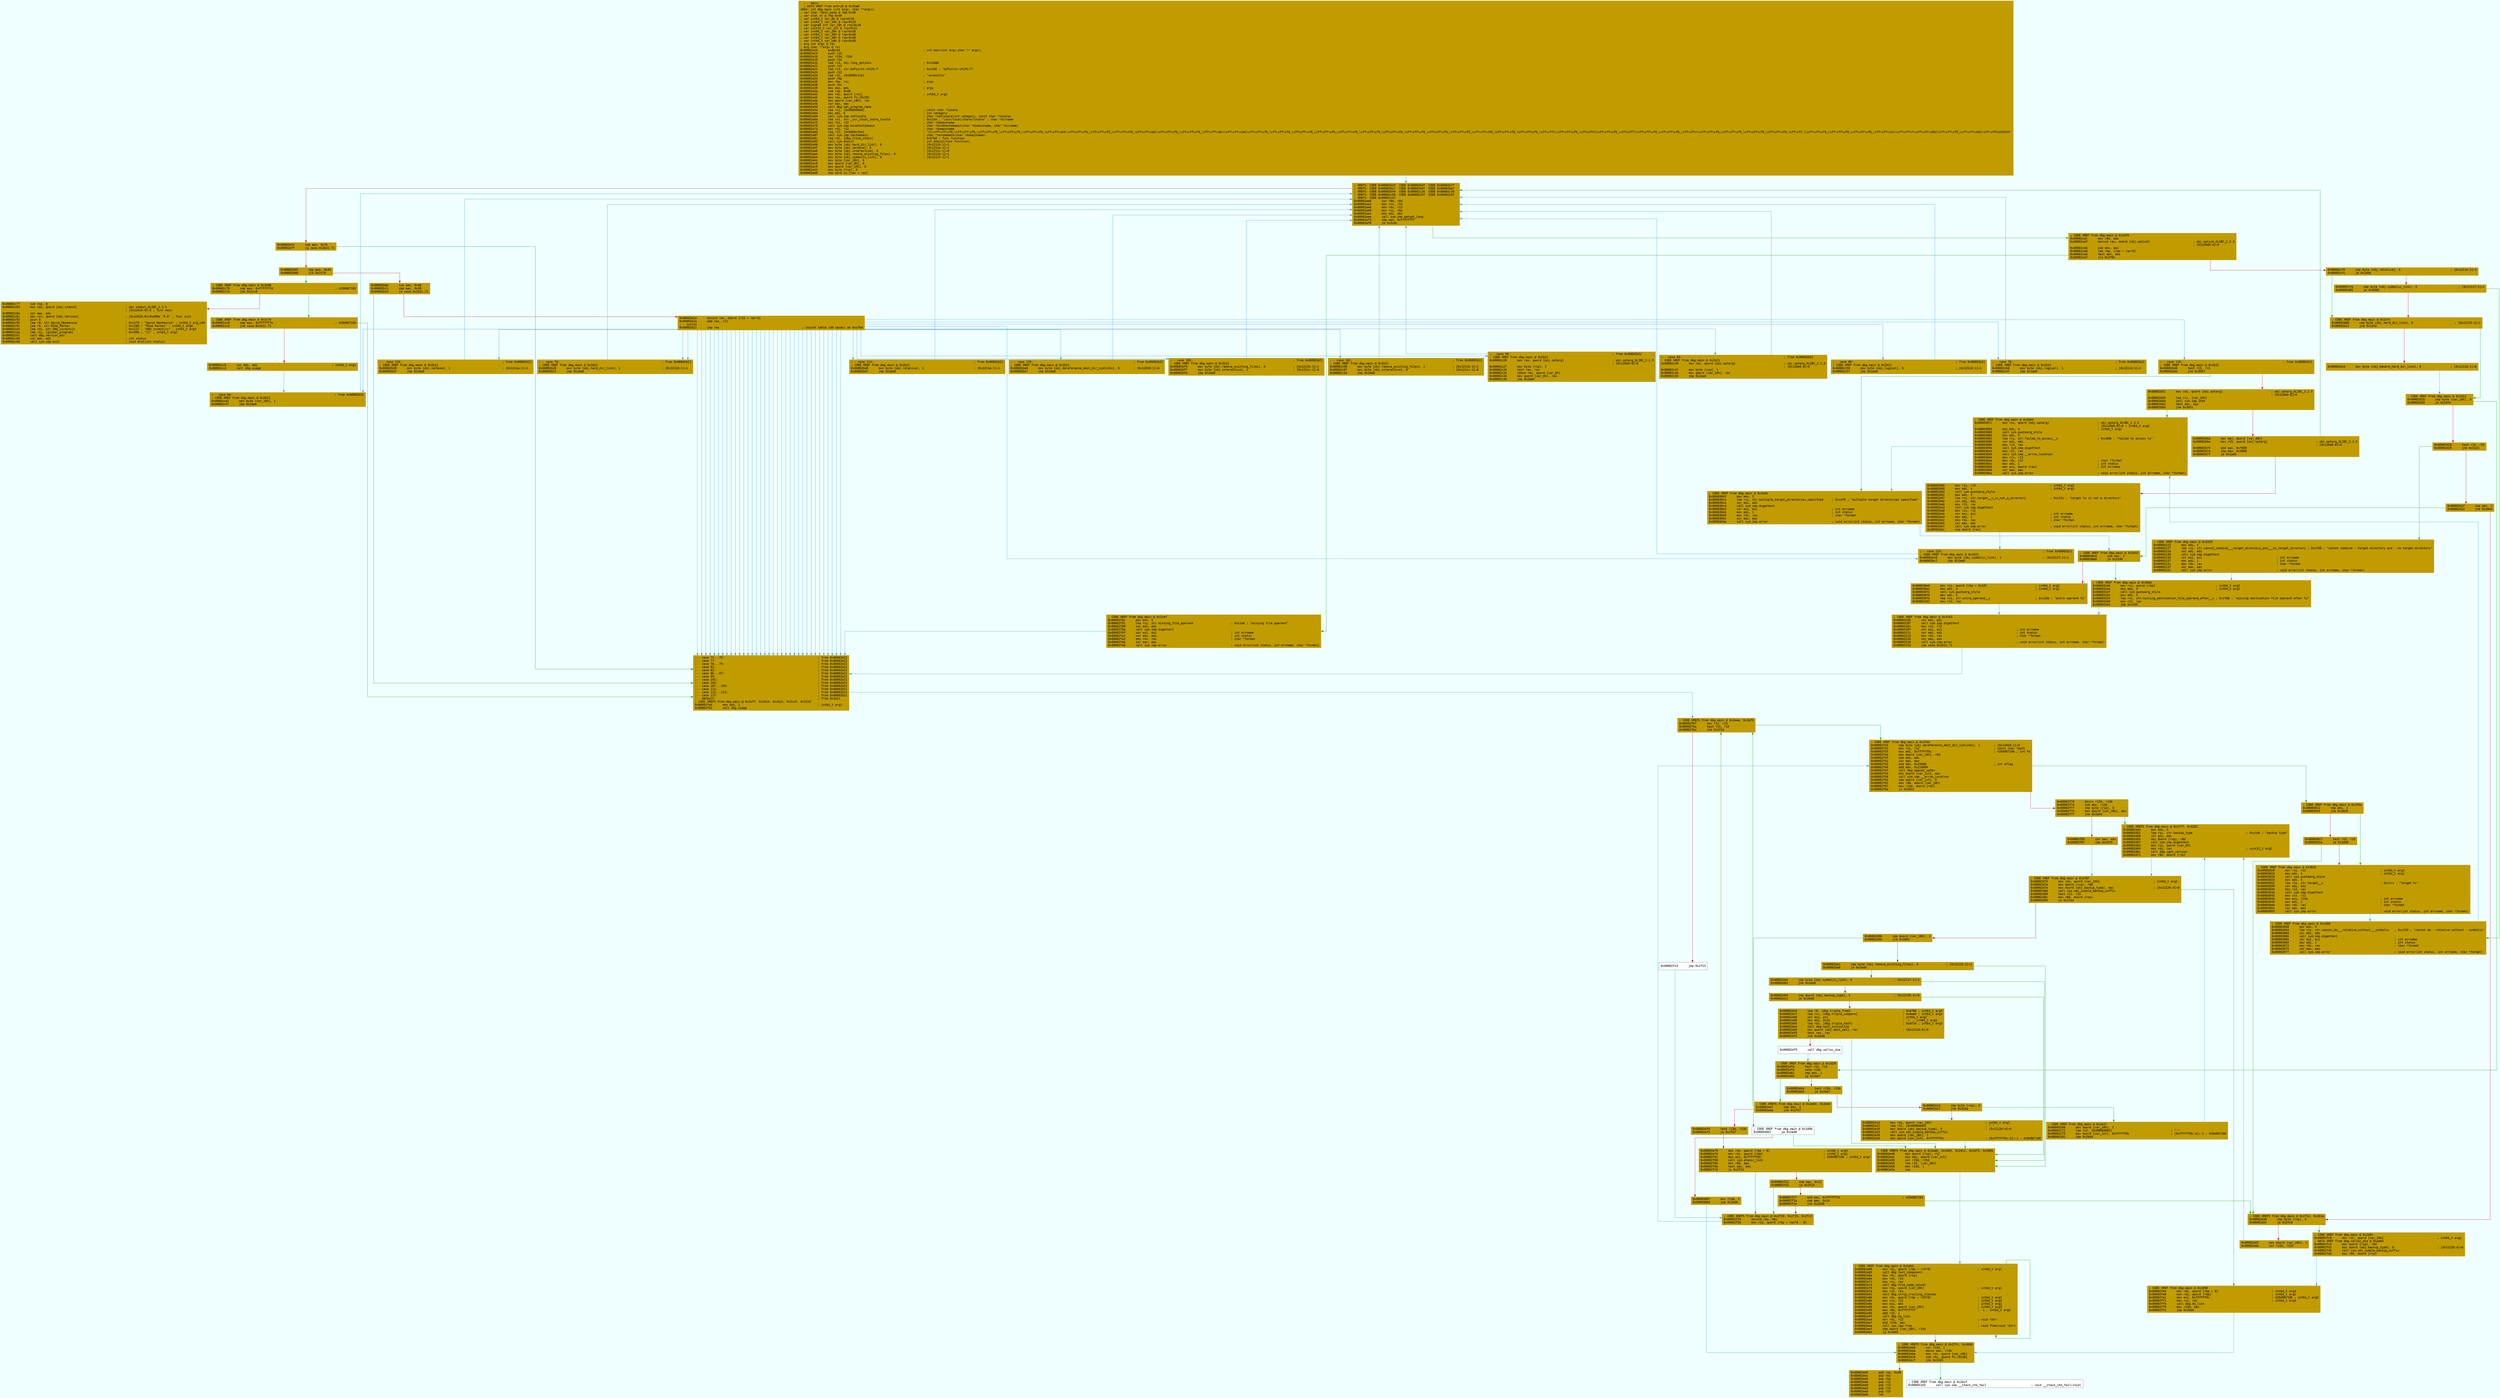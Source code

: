 digraph code {
	graph [bgcolor=azure fontsize=8 fontname="Courier" splines="ortho"];
	node [fillcolor=gray style=filled shape=box];
	edge [arrowhead="normal"];
	"0x00002a10" [URL="dbg.main/0x00002a10", fillcolor="#c19c00",color="#c19c00", fontname="Courier",label="  ;-- main:\l  ; DATA XREF from entry0 @ 0x31a8\l1854: int dbg.main (int argc, char **argv);\l; var char *dest_base @ rbp-0xd8\l; var stat st @ rbp-0xd0\l; var int64_t var_8h @ rsp+0x18\l; var int64_t var_10h @ rsp+0x20\l; var signed int var_18h @ rsp+0x28\l; var uint32_t var_1ch @ rsp+0x2c\l; var int64_t var_28h @ rsp+0x38\l; var int64_t var_30h @ rsp+0x40\l; var int64_t var_48h @ rsp+0x58\l; var int64_t var_c8h @ rsp+0xd8\l; arg int argc @ rdi\l; arg char **argv @ rsi\l0x00002a10      endbr64                                                ; int main(int argc,char ** argv);\l0x00002a14      push r15\l0x00002a16      xor r15d, r15d\l0x00002a19      push r14\l0x00002a1b      lea r14, obj.long_options                              ; 0x118a0\l0x00002a22      push r13\l0x00002a24      lea r13, str.bdfinrst:vFLPS:T                          ; 0xc195 ; \"bdfinrst:vFLPS:T\"\l0x00002a2b      push r12\l0x00002a2d      lea r12, [0x0000c11b]                                  ; \"coreutils\"\l0x00002a34      push rbp\l0x00002a35      mov rbp, rsi                                           ; argv\l0x00002a38      push rbx\l0x00002a39      mov ebx, edi                                           ; argc\l0x00002a3b      sub rsp, 0xd8\l0x00002a42      mov rdi, qword [rsi]                                   ; int64_t arg1\l0x00002a45      mov rax, qword fs:[0x28]\l0x00002a4e      mov qword [var_c8h], rax\l0x00002a56      xor eax, eax\l0x00002a58      call dbg.set_program_name\l0x00002a5d      lea rsi, [0x0000d6b8]                                  ; const char *locale\l0x00002a64      mov edi, 6                                             ; int category\l0x00002a69      call sym.imp.setlocale                                 ; char *setlocale(int category, const char *locale)\l0x00002a6e      lea rsi, str._usr_local_share_locale                   ; 0xc144 ; \"/usr/local/share/locale\" ; char *dirname\l0x00002a75      mov rdi, r12                                           ; char *domainname\l0x00002a78      call sym.imp.bindtextdomain                            ; char *bindtextdomain(char *domainname, char *dirname)\l0x00002a7d      mov rdi, r12                                           ; char *domainname\l0x00002a80      lea r12, [0x0000cfb4]                                  ; \"t[\\xff\\xff\\xf9_\\xff\\xff\\xf9_\\xff\\xff\\xf9_\\xff\\xff\\xf9_\\xff\\xff\\xf9_\\xff\\xff\\xb4\\\\xff\\xff\\xf9_\\xff\\xff\\xf9_\\xff\\xff\\xf9_\\xff\\xff\\xa4\\\\xff\\xff\\xf9_\\xff\\xff\\xf9_\\xff\\xff\\x8c\\\\xff\\xff\\x1e]\\xff\\xff\\xf9_\\xff\\xff\\xf9_\\xff\\xff\\xf9_\\xff\\xff\\xf9_\\xff\\xff\\xf9_\\xff\\xff\\xf9_\\xff\\xff\\xf9_\\xff\\xff\\xf9_\\xff\\xff\\xf9_\\xff\\xff\\xf9_\\xff\\xff\\xf9_\\xff\\xff\\xf9_\\xff\\xff\\xf9_\\xff\\xffl\\\\xff\\xff\\xf9_\\xff\\xfft[\\xff\\xff\\xf9_\\xff\\xffT\\\\xff\\xff\\xf9_\\xff\\xff\\xf9_\\xff\\xff<\\\\xff\\xff\\xf9_\\xff\\xff\\xf9_\\xff\\xff\\xf9_\\xff\\xff\\xf9_\\xff\\xff,\\\\xff\\xff\\xf9_\\xff\\xff\\xf9_\\xff\\xff\\xf9_\\xff\\xff\\x1c\\\\xff\\xff\\f\\\\xff\\xff\\x94[\\xff\\xff\\xf9_\\xff\\xff\\x84[\\xff\\xffCuXXXXXX\"\l0x00002a87      call sym.imp.textdomain                                ; char *textdomain(char *domainname)\l0x00002a8c      lea rdi, [dbg.close_stdin]                             ; 0x57b0 ; func function\l0x00002a93      call sym.atexit                                        ; int atexit(func function)\l0x00002a98      mov byte [obj.hard_dir_link], 0                        ; [0x12119:1]=1\l0x00002a9f      mov byte [obj.verbose], 0                              ; [0x1211a:1]=1\l0x00002aa6      mov byte [obj.interactive], 0                          ; [0x1211c:1]=0\l0x00002aad      mov byte [obj.remove_existing_files], 0                ; [0x1211b:1]=1\l0x00002ab4      mov byte [obj.symbolic_link], 0                        ; [0x1211f:1]=1\l0x00002abb      mov byte [var_18h], 0\l0x00002ac0      mov qword [var_8h], 0\l0x00002ac9      mov qword [var_10h], 0\l0x00002ad2      mov byte [rsp], 0\l0x00002ad6      nop word cs:[rax + rax]\l"]
	"0x00002ae0" [URL="dbg.main/0x00002ae0", fillcolor="#c19c00",color="#c19c00", fontname="Courier",label="; XREFS: CODE 0x00002b2f  CODE 0x00002b3f  CODE 0x00002b7f  \l; XREFS: CODE 0x00002bc7  CODE 0x00002bd7  CODE 0x00002be7  \l; XREFS: CODE 0x00002bfe  CODE 0x00002c16  CODE 0x00002c39  \l; XREFS: CODE 0x00002c50  CODE 0x00002c5f  CODE 0x00002c6f  \l; XREFS: CODE 0x00002cd7  \l0x00002ae0      xor r8d, r8d\l0x00002ae3      mov rcx, r14\l0x00002ae6      mov rdx, r13\l0x00002ae9      mov rsi, rbp\l0x00002aec      mov edi, ebx\l0x00002aee      call sym.imp.getopt_long\l0x00002af3      cmp eax, 0xffffffff\l0x00002af6      je 0x2cdc\l"]
	"0x00002afc" [URL="dbg.main/0x00002afc", fillcolor="#c19c00",color="#c19c00", fontname="Courier",label="0x00002afc      cmp eax, 0x76\l0x00002aff      jg case.0x2b21.71\l"]
	"0x00002b05" [URL="dbg.main/0x00002b05", fillcolor="#c19c00",color="#c19c00", fontname="Courier",label="0x00002b05      cmp eax, 0x45\l0x00002b08      jle 0x2c78\l"]
	"0x00002b0e" [URL="dbg.main/0x00002b0e", fillcolor="#c19c00",color="#c19c00", fontname="Courier",label="0x00002b0e      sub eax, 0x46\l0x00002b11      cmp eax, 0x30\l0x00002b14      ja case.0x2b21.71\l"]
	"0x00002b1a" [URL="dbg.main/0x00002b1a", fillcolor="#c19c00",color="#c19c00", fontname="Courier",label="0x00002b1a      movsxd rax, dword [r12 + rax*4]\l0x00002b1e      add rax, r12\l;-- switch\l0x00002b21      jmp rax                                                ; switch table (49 cases) at 0xcfb4\l"]
	"0x00002b28" [URL="dbg.main/0x00002b28", fillcolor="#c19c00",color="#c19c00", fontname="Courier",label=";-- case 70:                                                           ; from 0x00002b21\l; CODE XREF from dbg.main @ 0x2b21\l0x00002b28      mov byte [obj.hard_dir_link], 1                        ; [0x12119:1]=1\l0x00002b2f      jmp 0x2ae0\l"]
	"0x00002b38" [URL="dbg.main/0x00002b38", fillcolor="#c19c00",color="#c19c00", fontname="Courier",label=";-- case 118:                                                          ; from 0x00002b21\l; CODE XREF from dbg.main @ 0x2b21\l0x00002b38      mov byte [obj.verbose], 1                              ; [0x1211a:1]=1\l0x00002b3f      jmp 0x2ae0\l"]
	"0x00002b48" [URL="dbg.main/0x00002b48", fillcolor="#c19c00",color="#c19c00", fontname="Courier",label=";-- case 116:                                                          ; from 0x00002b21\l; CODE XREF from dbg.main @ 0x2b21\l0x00002b48      test r15, r15\l0x00002b4b      jne 0x30bf\l"]
	"0x00002b51" [URL="dbg.main/0x00002b51", fillcolor="#c19c00",color="#c19c00", fontname="Courier",label="0x00002b51      mov rdi, qword [obj.optarg]                            ; obj.optarg_GLIBC_2.2.5\l                                                                       ; [0x120e0:8]=0\l0x00002b58      lea rsi, [var_30h]\l0x00002b5d      call sym.imp.stat\l0x00002b62      test eax, eax\l0x00002b64      jne 0x307c\l"]
	"0x00002b6a" [URL="dbg.main/0x00002b6a", fillcolor="#c19c00",color="#c19c00", fontname="Courier",label="0x00002b6a      mov eax, dword [var_48h]\l0x00002b6e      mov r15, qword [obj.optarg]                            ; obj.optarg_GLIBC_2.2.5\l                                                                       ; [0x120e0:8]=0\l0x00002b75      and eax, 0xf000\l0x00002b7a      cmp eax, 0x4000\l0x00002b7f      je 0x2ae0\l"]
	"0x00002b85" [URL="dbg.main/0x00002b85", fillcolor="#c19c00",color="#c19c00", fontname="Courier",label="0x00002b85      mov rsi, r15                                           ; int64_t arg2\l0x00002b88      mov edi, 4                                             ; int64_t arg1\l0x00002b8d      call sym.quotearg_style\l0x00002b92      mov edx, 5\l0x00002b97      lea rsi, str.target__s_is_not_a_directory              ; 0xc15c ; \"target %s is not a directory\"\l0x00002b9e      xor edi, edi\l0x00002ba0      mov r12, rax\l0x00002ba3      call sym.imp.dcgettext\l0x00002ba8      mov rcx, r12\l0x00002bab      xor esi, esi                                           ; int errname\l0x00002bad      mov edi, 1                                             ; int status\l0x00002bb2      mov rdx, rax                                           ; char *format\l0x00002bb5      xor eax, eax\l0x00002bb7      call sym.imp.error                                     ; void error(int status, int errname, char *format)\l0x00002bbc      nop dword [rax]\l"]
	"0x00002bc0" [URL="dbg.main/0x00002bc0", fillcolor="#c19c00",color="#c19c00", fontname="Courier",label=";-- case 115:                                                          ; from 0x00002b21\l; CODE XREF from dbg.main @ 0x2b21\l0x00002bc0      mov byte [obj.symbolic_link], 1                        ; [0x1211f:1]=1\l0x00002bc7      jmp 0x2ae0\l"]
	"0x00002bd0" [URL="dbg.main/0x00002bd0", fillcolor="#c19c00",color="#c19c00", fontname="Courier",label=";-- case 114:                                                          ; from 0x00002b21\l; CODE XREF from dbg.main @ 0x2b21\l0x00002bd0      mov byte [obj.relative], 1                             ; [0x1211e:1]=1\l0x00002bd7      jmp 0x2ae0\l"]
	"0x00002be0" [URL="dbg.main/0x00002be0", fillcolor="#c19c00",color="#c19c00", fontname="Courier",label=";-- case 110:                                                          ; from 0x00002b21\l; CODE XREF from dbg.main @ 0x2b21\l0x00002be0      mov byte [obj.dereference_dest_dir_symlinks], 0        ; [0x12010:1]=0\l0x00002be7      jmp 0x2ae0\l"]
	"0x00002bf0" [URL="dbg.main/0x00002bf0", fillcolor="#c19c00",color="#c19c00", fontname="Courier",label=";-- case 105:                                                          ; from 0x00002b21\l; CODE XREF from dbg.main @ 0x2b21\l0x00002bf0      mov byte [obj.remove_existing_files], 0                ; [0x1211b:1]=1\l0x00002bf7      mov byte [obj.interactive], 1                          ; [0x1211c:1]=0\l0x00002bfe      jmp 0x2ae0\l"]
	"0x00002c08" [URL="dbg.main/0x00002c08", fillcolor="#c19c00",color="#c19c00", fontname="Courier",label=";-- case 102:                                                          ; from 0x00002b21\l; CODE XREF from dbg.main @ 0x2b21\l0x00002c08      mov byte [obj.remove_existing_files], 1                ; [0x1211b:1]=1\l0x00002c0f      mov byte [obj.interactive], 0                          ; [0x1211c:1]=0\l0x00002c16      jmp 0x2ae0\l"]
	"0x00002c20" [URL="dbg.main/0x00002c20", fillcolor="#c19c00",color="#c19c00", fontname="Courier",label=";-- case 98:                                                           ; from 0x00002b21\l; CODE XREF from dbg.main @ 0x2b21\l0x00002c20      mov rax, qword [obj.optarg]                            ; obj.optarg_GLIBC_2.2.5\l                                                                       ; [0x120e0:8]=0\l0x00002c27      mov byte [rsp], 1\l0x00002c2b      test rax, rax\l0x00002c2e      cmove rax, qword [var_8h]\l0x00002c34      mov qword [var_8h], rax\l0x00002c39      jmp 0x2ae0\l"]
	"0x00002c40" [URL="dbg.main/0x00002c40", fillcolor="#c19c00",color="#c19c00", fontname="Courier",label=";-- case 83:                                                           ; from 0x00002b21\l; CODE XREF from dbg.main @ 0x2b21\l0x00002c40      mov rax, qword [obj.optarg]                            ; obj.optarg_GLIBC_2.2.5\l                                                                       ; [0x120e0:8]=0\l0x00002c47      mov byte [rsp], 1\l0x00002c4b      mov qword [var_10h], rax\l0x00002c50      jmp 0x2ae0\l"]
	"0x00002c58" [URL="dbg.main/0x00002c58", fillcolor="#c19c00",color="#c19c00", fontname="Courier",label=";-- case 80:                                                           ; from 0x00002b21\l; CODE XREF from dbg.main @ 0x2b21\l0x00002c58      mov byte [obj.logical], 0                              ; [0x1211d:1]=1\l0x00002c5f      jmp 0x2ae0\l"]
	"0x00002c68" [URL="dbg.main/0x00002c68", fillcolor="#c19c00",color="#c19c00", fontname="Courier",label=";-- case 76:                                                           ; from 0x00002b21\l; CODE XREF from dbg.main @ 0x2b21\l0x00002c68      mov byte [obj.logical], 1                              ; [0x1211d:1]=1\l0x00002c6f      jmp 0x2ae0\l"]
	"0x00002c78" [URL="dbg.main/0x00002c78", fillcolor="#c19c00",color="#c19c00", fontname="Courier",label="; CODE XREF from dbg.main @ 0x2b08\l0x00002c78      cmp eax, 0xffffff7d                                    ; 4294967165\l0x00002c7d      jne 0x2cc0\l"]
	"0x00002c7f" [URL="dbg.main/0x00002c7f", fillcolor="#c19c00",color="#c19c00", fontname="Courier",label="0x00002c7f      sub rsp, 8\l0x00002c83      mov rdi, qword [obj.stdout]                            ; obj.stdout_GLIBC_2.2.5\l                                                                       ; [0x120c8:8]=0 ; func main\l0x00002c8a      xor eax, eax\l0x00002c8c      mov rcx, qword [obj.Version]                           ; [0x12018:8]=0xd09e \"9.0\" ; func init\l0x00002c93      push 0\l0x00002c95      lea r9, str.David_MacKenzie                            ; 0xc179 ; \"David MacKenzie\" ; int64_t arg_c0h\l0x00002c9c      lea r8, str.Mike_Parker                                ; 0xc189 ; \"Mike Parker\" ; int64_t arg6\l0x00002ca3      lea rdx, str.GNU_coreutils                             ; 0xc117 ; \"GNU coreutils\" ; int64_t arg3\l0x00002caa      lea rsi, [global_program]                              ; 0xc09b ; \"ln\" ; int64_t arg2\l0x00002cb1      call dbg.version_etc\l0x00002cb6      xor edi, edi                                           ; int status\l0x00002cb8      call sym.imp.exit                                      ; void exit(int status)\l"]
	"0x00002cc0" [URL="dbg.main/0x00002cc0", fillcolor="#c19c00",color="#c19c00", fontname="Courier",label="; CODE XREF from dbg.main @ 0x2c7d\l0x00002cc0      cmp eax, 0xffffff7e                                    ; 4294967166\l0x00002cc5      jne case.0x2b21.71\l"]
	"0x00002ccb" [URL="dbg.main/0x00002ccb", fillcolor="#c19c00",color="#c19c00", fontname="Courier",label="0x00002ccb      xor edi, edi                                           ; int64_t arg1\l0x00002ccd      call dbg.usage\l"]
	"0x00002cd2" [URL="dbg.main/0x00002cd2", fillcolor="#c19c00",color="#c19c00", fontname="Courier",label=";-- case 84:                                                           ; from 0x00002b21\l; CODE XREF from dbg.main @ 0x2b21\l0x00002cd2      mov byte [var_18h], 1\l0x00002cd7      jmp 0x2ae0\l"]
	"0x00002cdc" [URL="dbg.main/0x00002cdc", fillcolor="#c19c00",color="#c19c00", fontname="Courier",label="; CODE XREF from dbg.main @ 0x2af6\l0x00002cdc      mov r8d, eax\l0x00002cdf      movsxd rax, dword [obj.optind]                         ; obj.optind_GLIBC_2.2.5\l                                                                       ; [0x120d8:4]=0\l0x00002ce6      sub ebx, eax\l0x00002ce8      lea rbp, [rbp + rax*8]\l0x00002ced      test ebx, ebx\l0x00002cef      jle 0x2f8c\l"]
	"0x00002cf5" [URL="dbg.main/0x00002cf5", fillcolor="#c19c00",color="#c19c00", fontname="Courier",label="0x00002cf5      cmp byte [obj.relative], 0                             ; [0x1211e:1]=1\l0x00002cfc      je 0x2d0b\l"]
	"0x00002cfe" [URL="dbg.main/0x00002cfe", fillcolor="#c19c00",color="#c19c00", fontname="Courier",label="0x00002cfe      cmp byte [obj.symbolic_link], 0                        ; [0x1211f:1]=1\l0x00002d05      je 0x3058\l"]
	"0x00002d0b" [URL="dbg.main/0x00002d0b", fillcolor="#c19c00",color="#c19c00", fontname="Courier",label="; CODE XREF from dbg.main @ 0x2cfc\l0x00002d0b      cmp byte [obj.hard_dir_link], 0                        ; [0x12119:1]=1\l0x00002d12      jne 0x2d1b\l"]
	"0x00002d14" [URL="dbg.main/0x00002d14", fillcolor="#c19c00",color="#c19c00", fontname="Courier",label="0x00002d14      mov byte [obj.beware_hard_dir_link], 0                 ; [0x12118:1]=0\l"]
	"0x00002d1b" [URL="dbg.main/0x00002d1b", fillcolor="#c19c00",color="#c19c00", fontname="Courier",label="; CODE XREF from dbg.main @ 0x2d12\l0x00002d1b      cmp byte [var_18h], 0\l0x00002d20      je 0x2dfa\l"]
	"0x00002d26" [URL="dbg.main/0x00002d26", fillcolor="#c19c00",color="#c19c00", fontname="Courier",label="0x00002d26      test r15, r15\l0x00002d29      jne 0x3122\l"]
	"0x00002d2f" [URL="dbg.main/0x00002d2f", fillcolor="#c19c00",color="#c19c00", fontname="Courier",label="0x00002d2f      cmp ebx, 2\l0x00002d32      jne 0x30e3\l"]
	"0x00002d38" [URL="dbg.main/0x00002d38", fillcolor="#c19c00",color="#c19c00", fontname="Courier",label="; CODE XREFS from dbg.main @ 0x2f1d, 0x301a\l0x00002d38      cmp byte [rsp], 0\l0x00002d3c      je 0x2fc8\l"]
	"0x00002d42" [URL="dbg.main/0x00002d42", fillcolor="#c19c00",color="#c19c00", fontname="Courier",label="0x00002d42      mov dword [var_18h], 2\l0x00002d4a      xor r12d, r12d\l"]
	"0x00002d4d" [URL="dbg.main/0x00002d4d", fillcolor="#c19c00",color="#c19c00", fontname="Courier",label="; CODE XREFS from dbg.main @ 0x2f7f, 0x3181\l0x00002d4d      mov edx, 5\l0x00002d52      lea rsi, str.backup_type                               ; 0xc1d6 ; \"backup type\"\l0x00002d59      xor edi, edi\l0x00002d5b      mov dword [rsp], r8d\l0x00002d5f      call sym.imp.dcgettext\l0x00002d64      mov rsi, qword [var_8h]\l0x00002d69      mov rdi, rax                                           ; uint32_t arg2\l0x00002d6c      call dbg.xget_version\l0x00002d71      mov r8d, dword [rsp]\l"]
	"0x00002d75" [URL="dbg.main/0x00002d75", fillcolor="#c19c00",color="#c19c00", fontname="Courier",label="; CODE XREF from dbg.main @ 0x2f87\l0x00002d75      mov rdi, qword [var_10h]                               ; int64_t arg1\l0x00002d7a      mov dword [rsp], r8d\l0x00002d7e      mov dword [obj.backup_type], eax                       ; [0x12120:4]=0\l0x00002d84      call sym.set_simple_backup_suffix\l0x00002d89      test r12, r12\l0x00002d8c      mov r8d, dword [rsp]\l0x00002d90      je 0x2fe4\l"]
	"0x00002d96" [URL="dbg.main/0x00002d96", fillcolor="#c19c00",color="#c19c00", fontname="Courier",label="0x00002d96      cmp dword [var_18h], 1\l0x00002d9b      jle 0x3001\l"]
	"0x00002da1" [URL="dbg.main/0x00002da1", fillcolor="#c19c00",color="#c19c00", fontname="Courier",label="0x00002da1      cmp byte [obj.remove_existing_files], 0                ; [0x1211b:1]=1\l0x00002da8      je 0x2e48\l"]
	"0x00002dae" [URL="dbg.main/0x00002dae", fillcolor="#c19c00",color="#c19c00", fontname="Courier",label="0x00002dae      cmp byte [obj.symbolic_link], 0                        ; [0x1211f:1]=1\l0x00002db5      jne 0x2e48\l"]
	"0x00002dbb" [URL="dbg.main/0x00002dbb", fillcolor="#c19c00",color="#c19c00", fontname="Courier",label="0x00002dbb      cmp dword [obj.backup_type], 3                         ; [0x12120:4]=0\l0x00002dc2      je 0x2e48\l"]
	"0x00002dc8" [URL="dbg.main/0x00002dc8", fillcolor="#c19c00",color="#c19c00", fontname="Courier",label="0x00002dc8      lea r8, [dbg.triple_free]                              ; 0x6f80 ; int64_t arg5\l0x00002dcf      lea rcx, [dbg.triple_compare]                          ; 0x6ee0 ; int64_t arg4\l0x00002dd6      xor esi, esi                                           ; int64_t arg2\l0x00002dd8      mov edi, 0x3d                                          ; '=' ; int64_t arg1\l0x00002ddd      lea rdx, [dbg.triple_hash]                             ; 0x6f10 ; int64_t arg3\l0x00002de4      call dbg.hash_initialize\l0x00002de9      mov qword [obj.dest_set], rax                          ; [0x12110:8]=0\l0x00002df0      test rax, rax\l0x00002df3      jne 0x2e48\l"]
	"0x00002df5" [URL="dbg.main/0x00002df5", fillcolor="white",color="#767676", fontname="Courier",label="0x00002df5      call dbg.xalloc_die\l"]
	"0x00002dfa" [URL="dbg.main/0x00002dfa", fillcolor="#c19c00",color="#c19c00", fontname="Courier",label="; CODE XREF from dbg.main @ 0x2d20\l0x00002dfa      test r15, r15\l0x00002dfd      sete r13b\l0x00002e01      cmp ebx, 1\l0x00002e04      jg 0x2ee7\l"]
	"0x00002e0a" [URL="dbg.main/0x00002e0a", fillcolor="#c19c00",color="#c19c00", fontname="Courier",label="0x00002e0a      test r13b, r13b\l0x00002e0d      je 0x2ee7\l"]
	"0x00002e13" [URL="dbg.main/0x00002e13", fillcolor="#c19c00",color="#c19c00", fontname="Courier",label="0x00002e13      cmp byte [rsp], 0\l0x00002e17      jne 0x316a\l"]
	"0x00002e1d" [URL="dbg.main/0x00002e1d", fillcolor="#c19c00",color="#c19c00", fontname="Courier",label="0x00002e1d      mov rdi, qword [var_10h]                               ; int64_t arg1\l0x00002e22      lea r12, [0x0000d083]                                  ; \".\"\l0x00002e29      mov dword [obj.backup_type], 0                         ; [0x12120:4]=0\l0x00002e33      call sym.set_simple_backup_suffix\l0x00002e38      mov dword [var_18h], 1\l0x00002e40      mov dword [var_1ch], 0xffffff9c                        ; [0xffffff9c:4]=-1 ; 4294967196\l"]
	"0x00002e48" [URL="dbg.main/0x00002e48", fillcolor="#c19c00",color="#c19c00", fontname="Courier",label="; CODE XREFS from dbg.main @ 0x2da8, 0x2db5, 0x2dc2, 0x2df3, 0x3001\l0x00002e48      mov qword [rsp], r12\l0x00002e4c      mov ebx, dword [var_1ch]\l0x00002e50      xor r15d, r15d\l0x00002e53      lea r14, [var_28h]\l0x00002e58      mov r13d, 1\l0x00002e5e      nop\l"]
	"0x00002e60" [URL="dbg.main/0x00002e60", fillcolor="#c19c00",color="#c19c00", fontname="Courier",label="; CODE XREF from dbg.main @ 0x2eb4\l0x00002e60      mov rdi, qword [rbp + r15*8]                           ; int64_t arg1\l0x00002e65      call dbg.last_component\l0x00002e6a      mov rdi, qword [rsp]\l0x00002e6e      mov rdx, r14\l0x00002e71      mov rsi, rax\l0x00002e74      call dbg.file_name_concat\l0x00002e79      mov rdi, qword [var_28h]                               ; int64_t arg1\l0x00002e7e      mov r12, rax\l0x00002e81      call dbg.strip_trailing_slashes\l0x00002e86      mov rdi, qword [rbp + r15*8]                           ; int64_t arg1\l0x00002e8b      mov rcx, r12                                           ; int64_t arg4\l0x00002e8e      mov esi, ebx                                           ; int64_t arg2\l0x00002e90      mov rdx, qword [var_28h]                               ; int64_t arg3\l0x00002e95      mov r8d, 0xffffffff                                    ; -1 ; int64_t arg5\l0x00002e9b      add r15, 1\l0x00002e9f      call dbg.do_link\l0x00002ea4      mov rdi, r12                                           ; void *ptr\l0x00002ea7      and r13d, eax\l0x00002eaa      call sym.imp.free                                      ; void free(void *ptr)\l0x00002eaf      cmp dword [var_18h], r15d\l0x00002eb4      jg 0x2e60\l"]
	"0x00002eb6" [URL="dbg.main/0x00002eb6", fillcolor="#c19c00",color="#c19c00", fontname="Courier",label="; CODE XREFS from dbg.main @ 0x2ffc, 0x300d\l0x00002eb6      xor r13d, 1\l0x00002eba      movzx eax, r13b\l0x00002ebe      mov rdx, qword [var_c8h]\l0x00002ec6      sub rdx, qword fs:[0x28]\l0x00002ecf      jne 0x3165\l"]
	"0x00002ed5" [URL="dbg.main/0x00002ed5", fillcolor="#c19c00",color="#c19c00", fontname="Courier",label="0x00002ed5      add rsp, 0xd8\l0x00002edc      pop rbx\l0x00002edd      pop rbp\l0x00002ede      pop r12\l0x00002ee0      pop r13\l0x00002ee2      pop r14\l0x00002ee4      pop r15\l0x00002ee6      ret\l"]
	"0x00002ee7" [URL="dbg.main/0x00002ee7", fillcolor="#c19c00",color="#c19c00", fontname="Courier",label="; CODE XREFS from dbg.main @ 0x2e04, 0x2e0d\l0x00002ee7      cmp ebx, 2\l0x00002eea      jne 0x2fb7\l"]
	"0x00002ef0" [URL="dbg.main/0x00002ef0", fillcolor="#c19c00",color="#c19c00", fontname="Courier",label="0x00002ef0      test r13b, r13b\l0x00002ef3      je 0x2fb7\l"]
	"0x00002ef9" [URL="dbg.main/0x00002ef9", fillcolor="#c19c00",color="#c19c00", fontname="Courier",label="0x00002ef9      mov rdx, qword [rbp + 8]                               ; int64_t arg3\l0x00002efd      mov rdi, qword [rbp]                                   ; int64_t arg1\l0x00002f01      mov esi, 0xffffff9c                                    ; 4294967196 ; int64_t arg2\l0x00002f06      call sym.atomic_link\l0x00002f0b      mov r8d, eax\l0x00002f0e      test eax, eax\l0x00002f10      js 0x2f23\l"]
	"0x00002f12" [URL="dbg.main/0x00002f12", fillcolor="#c19c00",color="#c19c00", fontname="Courier",label="0x00002f12      cmp eax, 0x11\l0x00002f15      je 0x2f23\l"]
	"0x00002f17" [URL="dbg.main/0x00002f17", fillcolor="#c19c00",color="#c19c00", fontname="Courier",label="0x00002f17      and eax, 0xfffffffd                                    ; 4294967293\l0x00002f1a      cmp eax, 0x14\l0x00002f1d      jne 0x2d38\l"]
	"0x00002f23" [URL="dbg.main/0x00002f23", fillcolor="#c19c00",color="#c19c00", fontname="Courier",label="; CODE XREFS from dbg.main @ 0x2f10, 0x2f15, 0x2fc3\l0x00002f23      movsxd rax, ebx\l0x00002f26      mov r12, qword [rbp + rax*8 - 8]\l"]
	"0x00002f2b" [URL="dbg.main/0x00002f2b", fillcolor="#c19c00",color="#c19c00", fontname="Courier",label="; CODE XREF from dbg.main @ 0x2fbd\l0x00002f2b      cmp byte [obj.dereference_dest_dir_symlinks], 1        ; [0x12010:1]=0\l0x00002f32      mov rsi, r12                                           ; const char *path\l0x00002f35      mov edi, 0xffffff9c                                    ; 4294967196 ; int fd\l0x00002f3a      mov dword [var_18h], r8d\l0x00002f3f      sbb edx, edx\l0x00002f41      xor eax, eax\l0x00002f43      and edx, 0x20000                                       ; int oflag\l0x00002f49      add edx, 0x210000\l0x00002f4f      call dbg.openat_safer\l0x00002f54      mov dword [var_1ch], eax\l0x00002f58      call sym.imp.__errno_location\l0x00002f5d      cmp dword [var_1ch], 0\l0x00002f62      mov r8d, dword [var_18h]\l0x00002f67      mov r14d, dword [rax]\l0x00002f6a      js 0x3012\l"]
	"0x00002f70" [URL="dbg.main/0x00002f70", fillcolor="#c19c00",color="#c19c00", fontname="Courier",label="0x00002f70      movzx r13d, r13b\l0x00002f74      sub ebx, r13d\l0x00002f77      cmp byte [rsp], 0\l0x00002f7b      mov dword [var_18h], ebx\l0x00002f7f      jne 0x2d4d\l"]
	"0x00002f85" [URL="dbg.main/0x00002f85", fillcolor="#c19c00",color="#c19c00", fontname="Courier",label="0x00002f85      xor eax, eax\l0x00002f87      jmp 0x2d75\l"]
	"0x00002f8c" [URL="dbg.main/0x00002f8c", fillcolor="#c19c00",color="#c19c00", fontname="Courier",label="; CODE XREF from dbg.main @ 0x2cef\l0x00002f8c      mov edx, 5\l0x00002f91      lea rsi, str.missing_file_operand                      ; 0xc1a6 ; \"missing file operand\"\l0x00002f98      xor edi, edi\l0x00002f9a      call sym.imp.dcgettext\l0x00002f9f      xor esi, esi                                           ; int errname\l0x00002fa1      xor edi, edi                                           ; int status\l0x00002fa3      mov rdx, rax                                           ; char *format\l0x00002fa6      xor eax, eax\l0x00002fa8      call sym.imp.error                                     ; void error(int status, int errname, char *format)\l"]
	"0x00002fad" [URL="dbg.main/0x00002fad", fillcolor="#c19c00",color="#c19c00", fontname="Courier",label=";-- case 71...75:                                                      ; from 0x00002b21\l;-- case 77:                                                           ; from 0x00002b21\l;-- case 78...79:                                                      ; from 0x00002b21\l;-- case 81:                                                           ; from 0x00002b21\l;-- case 82:                                                           ; from 0x00002b21\l;-- case 86...97:                                                      ; from 0x00002b21\l;-- case 99:                                                           ; from 0x00002b21\l;-- case 101:                                                          ; from 0x00002b21\l;-- case 104:                                                          ; from 0x00002b21\l;-- case 107...109:                                                    ; from 0x00002b21\l;-- case 111:                                                          ; from 0x00002b21\l;-- case 112...113:                                                    ; from 0x00002b21\l;-- case 117:                                                          ; from 0x00002b21\l;-- default:                                                           ; from 0x2b21\l; CODE XREFS from dbg.main @ 0x2aff, 0x2b14, 0x2b21, 0x2cc5, 0x311d\l0x00002fad      mov edi, 1                                             ; int64_t arg1\l0x00002fb2      call dbg.usage\l"]
	"0x00002fb7" [URL="dbg.main/0x00002fb7", fillcolor="#c19c00",color="#c19c00", fontname="Courier",label="; CODE XREFS from dbg.main @ 0x2eea, 0x2ef3\l0x00002fb7      mov r12, r15\l0x00002fba      test r15, r15\l0x00002fbd      jne 0x2f2b\l"]
	"0x00002fc3" [URL="dbg.main/0x00002fc3", fillcolor="white",color="#767676", fontname="Courier",label="0x00002fc3      jmp 0x2f23\l"]
	"0x00002fc8" [URL="dbg.main/0x00002fc8", fillcolor="#c19c00",color="#c19c00", fontname="Courier",label="; CODE XREF from dbg.main @ 0x2d3c\l0x00002fc8      mov rdi, qword [var_10h]                               ; int64_t arg1\l; DATA XREF from dbg.xalloc_die @ 0xaa63\l0x00002fcd      mov dword [rsp], r8d\l0x00002fd1      mov dword [obj.backup_type], 0                         ; [0x12120:4]=0\l0x00002fdb      call sym.set_simple_backup_suffix\l0x00002fe0      mov r8d, dword [rsp]\l"]
	"0x00002fe4" [URL="dbg.main/0x00002fe4", fillcolor="#c19c00",color="#c19c00", fontname="Courier",label="; CODE XREF from dbg.main @ 0x2d90\l0x00002fe4      mov rdx, qword [rbp + 8]                               ; int64_t arg3\l0x00002fe8      mov rdi, qword [rbp]                                   ; int64_t arg1\l0x00002fec      mov esi, 0xffffff9c                                    ; 4294967196 ; int64_t arg2\l0x00002ff1      mov rcx, rdx                                           ; int64_t arg4\l0x00002ff4      call dbg.do_link\l0x00002ff9      mov r13d, eax\l0x00002ffc      jmp 0x2eb6\l"]
	"0x00003001" [URL="dbg.main/0x00003001", fillcolor="white",color="#767676", fontname="Courier",label="; CODE XREF from dbg.main @ 0x2d9b\l0x00003001      je 0x2e48\l"]
	"0x00003007" [URL="dbg.main/0x00003007", fillcolor="#c19c00",color="#c19c00", fontname="Courier",label="0x00003007      mov r13d, 1\l0x0000300d      jmp 0x2eb6\l"]
	"0x00003012" [URL="dbg.main/0x00003012", fillcolor="#c19c00",color="#c19c00", fontname="Courier",label="; CODE XREF from dbg.main @ 0x2f6a\l0x00003012      cmp ebx, 2\l0x00003015      jne 0x3020\l"]
	"0x00003017" [URL="dbg.main/0x00003017", fillcolor="#c19c00",color="#c19c00", fontname="Courier",label="0x00003017      test r15, r15\l0x0000301a      je 0x2d38\l"]
	"0x00003020" [URL="dbg.main/0x00003020", fillcolor="#c19c00",color="#c19c00", fontname="Courier",label="; CODE XREF from dbg.main @ 0x3015\l0x00003020      mov rsi, r12                                           ; int64_t arg2\l0x00003023      mov edi, 4                                             ; int64_t arg1\l0x00003028      call sym.quotearg_style\l0x0000302d      mov edx, 5\l0x00003032      lea rsi, str.target__s                                 ; 0xc1cc ; \"target %s\"\l0x00003039      xor edi, edi\l0x0000303b      mov r12, rax\l0x0000303e      call sym.imp.dcgettext\l0x00003043      mov rcx, r12\l0x00003046      mov esi, r14d                                          ; int errname\l0x00003049      mov edi, 1                                             ; int status\l0x0000304e      mov rdx, rax                                           ; char *format\l0x00003051      xor eax, eax\l0x00003053      call sym.imp.error                                     ; void error(int status, int errname, char *format)\l"]
	"0x00003058" [URL="dbg.main/0x00003058", fillcolor="#c19c00",color="#c19c00", fontname="Courier",label="; CODE XREF from dbg.main @ 0x2d05\l0x00003058      mov edx, 5\l0x0000305d      lea rsi, str.cannot_do___relative_without___symbolic   ; 0xcf20 ; \"cannot do --relative without --symbolic\"\l0x00003064      xor edi, edi\l0x00003066      call sym.imp.dcgettext\l0x0000306b      xor esi, esi                                           ; int errname\l0x0000306d      mov edi, 1                                             ; int status\l0x00003072      mov rdx, rax                                           ; char *format\l0x00003075      xor eax, eax\l0x00003077      call sym.imp.error                                     ; void error(int status, int errname, char *format)\l"]
	"0x0000307c" [URL="dbg.main/0x0000307c", fillcolor="#c19c00",color="#c19c00", fontname="Courier",label="; CODE XREF from dbg.main @ 0x2b64\l0x0000307c      mov rsi, qword [obj.optarg]                            ; obj.optarg_GLIBC_2.2.5\l                                                                       ; [0x120e0:8]=0 ; int64_t arg2\l0x00003083      mov edi, 4                                             ; int64_t arg1\l0x00003088      call sym.quotearg_style\l0x0000308d      mov edx, 5\l0x00003092      lea rsi, str.failed_to_access__s                       ; 0xc008 ; \"failed to access %s\"\l0x00003099      xor edi, edi\l0x0000309b      mov r13, rax\l0x0000309e      call sym.imp.dcgettext\l0x000030a3      mov r12, rax\l0x000030a6      call sym.imp.__errno_location\l0x000030ab      mov rcx, r13\l0x000030ae      mov rdx, r12                                           ; char *format\l0x000030b1      mov edi, 1                                             ; int status\l0x000030b6      mov esi, dword [rax]                                   ; int errname\l0x000030b8      xor eax, eax\l0x000030ba      call sym.imp.error                                     ; void error(int status, int errname, char *format)\l"]
	"0x000030bf" [URL="dbg.main/0x000030bf", fillcolor="#c19c00",color="#c19c00", fontname="Courier",label="; CODE XREF from dbg.main @ 0x2b4b\l0x000030bf      mov edx, 5\l0x000030c4      lea rsi, str.multiple_target_directories_specified     ; 0xcef8 ; \"multiple target directories specified\"\l0x000030cb      xor edi, edi\l0x000030cd      call sym.imp.dcgettext\l0x000030d2      xor esi, esi                                           ; int errname\l0x000030d4      mov edi, 1                                             ; int status\l0x000030d9      mov rdx, rax                                           ; char *format\l0x000030dc      xor eax, eax\l0x000030de      call sym.imp.error                                     ; void error(int status, int errname, char *format)\l"]
	"0x000030e3" [URL="dbg.main/0x000030e3", fillcolor="#c19c00",color="#c19c00", fontname="Courier",label="; CODE XREF from dbg.main @ 0x2d32\l0x000030e3      sub ebx, 1\l0x000030e6      je 0x3146\l"]
	"0x000030e8" [URL="dbg.main/0x000030e8", fillcolor="#c19c00",color="#c19c00", fontname="Courier",label="0x000030e8      mov rsi, qword [rbp + 0x10]                            ; int64_t arg2\l0x000030ec      mov edi, 4                                             ; int64_t arg1\l0x000030f1      call sym.quotearg_style\l0x000030f6      mov edx, 5\l0x000030fb      lea rsi, str.extra_operand__s                          ; 0xc1bb ; \"extra operand %s\"\l0x00003102      mov r12, rax\l"]
	"0x00003105" [URL="dbg.main/0x00003105", fillcolor="#c19c00",color="#c19c00", fontname="Courier",label="; CODE XREF from dbg.main @ 0x3163\l0x00003105      xor edi, edi\l0x00003107      call sym.imp.dcgettext\l0x0000310c      mov rcx, r12\l0x0000310f      xor esi, esi                                           ; int errname\l0x00003111      xor edi, edi                                           ; int status\l0x00003113      mov rdx, rax                                           ; char *format\l0x00003116      xor eax, eax\l0x00003118      call sym.imp.error                                     ; void error(int status, int errname, char *format)\l0x0000311d      jmp case.0x2b21.71\l"]
	"0x00003122" [URL="dbg.main/0x00003122", fillcolor="#c19c00",color="#c19c00", fontname="Courier",label="; CODE XREF from dbg.main @ 0x2d29\l0x00003122      mov edx, 5\l0x00003127      lea rsi, str.cannot_combine___target_directory_and___no_target_directory ; 0xcf48 ; \"cannot combine --target-directory and --no-target-directory\"\l0x0000312e      xor edi, edi\l0x00003130      call sym.imp.dcgettext\l0x00003135      xor esi, esi                                           ; int errname\l0x00003137      mov edi, 1                                             ; int status\l0x0000313c      mov rdx, rax                                           ; char *format\l0x0000313f      xor eax, eax\l0x00003141      call sym.imp.error                                     ; void error(int status, int errname, char *format)\l"]
	"0x00003146" [URL="dbg.main/0x00003146", fillcolor="#c19c00",color="#c19c00", fontname="Courier",label="; CODE XREF from dbg.main @ 0x30e6\l0x00003146      mov rsi, qword [rbp]                                   ; int64_t arg2\l0x0000314a      mov edi, 4                                             ; int64_t arg1\l0x0000314f      call sym.quotearg_style\l0x00003154      mov edx, 5\l0x00003159      lea rsi, str.missing_destination_file_operand_after__s ; 0xcf88 ; \"missing destination file operand after %s\"\l0x00003160      mov r12, rax\l0x00003163      jmp 0x3105\l"]
	"0x00003165" [URL="dbg.main/0x00003165", fillcolor="white",color="#767676", fontname="Courier",label="; CODE XREF from dbg.main @ 0x2ecf\l0x00003165      call sym.imp.__stack_chk_fail                          ; void __stack_chk_fail(void)\l"]
	"0x0000316a" [URL="dbg.main/0x0000316a", fillcolor="#c19c00",color="#c19c00", fontname="Courier",label="; CODE XREF from dbg.main @ 0x2e17\l0x0000316a      mov dword [var_18h], 1\l0x00003172      lea r12, [0x0000d083]                                  ; \".\"\l0x00003179      mov dword [var_1ch], 0xffffff9c                        ; [0xffffff9c:4]=-1 ; 4294967196\l0x00003181      jmp 0x2d4d\l"]
        "0x00002a10" -> "0x00002ae0" [color="#3a96dd"];
        "0x00002ae0" -> "0x00002cdc" [color="#13a10e"];
        "0x00002ae0" -> "0x00002afc" [color="#c50f1f"];
        "0x00002afc" -> "0x00002fad" [color="#13a10e"];
        "0x00002afc" -> "0x00002b05" [color="#c50f1f"];
        "0x00002b05" -> "0x00002c78" [color="#13a10e"];
        "0x00002b05" -> "0x00002b0e" [color="#c50f1f"];
        "0x00002b0e" -> "0x00002fad" [color="#13a10e"];
        "0x00002b0e" -> "0x00002b1a" [color="#c50f1f"];
        "0x00002b1a" -> "0x00002b28" [color="#3a96dd"];
        "0x00002b1a" -> "0x00002fad" [color="#3a96dd"];
        "0x00002b1a" -> "0x00002fad" [color="#3a96dd"];
        "0x00002b1a" -> "0x00002fad" [color="#3a96dd"];
        "0x00002b1a" -> "0x00002fad" [color="#3a96dd"];
        "0x00002b1a" -> "0x00002fad" [color="#3a96dd"];
        "0x00002b1a" -> "0x00002c68" [color="#3a96dd"];
        "0x00002b1a" -> "0x00002fad" [color="#3a96dd"];
        "0x00002b1a" -> "0x00002fad" [color="#3a96dd"];
        "0x00002b1a" -> "0x00002fad" [color="#3a96dd"];
        "0x00002b1a" -> "0x00002c58" [color="#3a96dd"];
        "0x00002b1a" -> "0x00002fad" [color="#3a96dd"];
        "0x00002b1a" -> "0x00002fad" [color="#3a96dd"];
        "0x00002b1a" -> "0x00002c40" [color="#3a96dd"];
        "0x00002b1a" -> "0x00002cd2" [color="#3a96dd"];
        "0x00002b1a" -> "0x00002fad" [color="#3a96dd"];
        "0x00002b1a" -> "0x00002fad" [color="#3a96dd"];
        "0x00002b1a" -> "0x00002fad" [color="#3a96dd"];
        "0x00002b1a" -> "0x00002fad" [color="#3a96dd"];
        "0x00002b1a" -> "0x00002fad" [color="#3a96dd"];
        "0x00002b1a" -> "0x00002fad" [color="#3a96dd"];
        "0x00002b1a" -> "0x00002fad" [color="#3a96dd"];
        "0x00002b1a" -> "0x00002fad" [color="#3a96dd"];
        "0x00002b1a" -> "0x00002fad" [color="#3a96dd"];
        "0x00002b1a" -> "0x00002fad" [color="#3a96dd"];
        "0x00002b1a" -> "0x00002fad" [color="#3a96dd"];
        "0x00002b1a" -> "0x00002fad" [color="#3a96dd"];
        "0x00002b1a" -> "0x00002fad" [color="#3a96dd"];
        "0x00002b1a" -> "0x00002c20" [color="#3a96dd"];
        "0x00002b1a" -> "0x00002fad" [color="#3a96dd"];
        "0x00002b1a" -> "0x00002b28" [color="#3a96dd"];
        "0x00002b1a" -> "0x00002fad" [color="#3a96dd"];
        "0x00002b1a" -> "0x00002c08" [color="#3a96dd"];
        "0x00002b1a" -> "0x00002fad" [color="#3a96dd"];
        "0x00002b1a" -> "0x00002fad" [color="#3a96dd"];
        "0x00002b1a" -> "0x00002bf0" [color="#3a96dd"];
        "0x00002b1a" -> "0x00002fad" [color="#3a96dd"];
        "0x00002b1a" -> "0x00002fad" [color="#3a96dd"];
        "0x00002b1a" -> "0x00002fad" [color="#3a96dd"];
        "0x00002b1a" -> "0x00002fad" [color="#3a96dd"];
        "0x00002b1a" -> "0x00002be0" [color="#3a96dd"];
        "0x00002b1a" -> "0x00002fad" [color="#3a96dd"];
        "0x00002b1a" -> "0x00002fad" [color="#3a96dd"];
        "0x00002b1a" -> "0x00002fad" [color="#3a96dd"];
        "0x00002b1a" -> "0x00002bd0" [color="#3a96dd"];
        "0x00002b1a" -> "0x00002bc0" [color="#3a96dd"];
        "0x00002b1a" -> "0x00002b48" [color="#3a96dd"];
        "0x00002b1a" -> "0x00002fad" [color="#3a96dd"];
        "0x00002b1a" -> "0x00002b38" [color="#3a96dd"];
        "0x00002b28" -> "0x00002ae0" [color="#3a96dd"];
        "0x00002b38" -> "0x00002ae0" [color="#3a96dd"];
        "0x00002b48" -> "0x000030bf" [color="#13a10e"];
        "0x00002b48" -> "0x00002b51" [color="#c50f1f"];
        "0x00002b51" -> "0x0000307c" [color="#13a10e"];
        "0x00002b51" -> "0x00002b6a" [color="#c50f1f"];
        "0x00002b6a" -> "0x00002ae0" [color="#13a10e"];
        "0x00002b6a" -> "0x00002b85" [color="#c50f1f"];
        "0x00002b85" -> "0x00002bc0" [color="#3a96dd"];
        "0x00002bc0" -> "0x00002ae0" [color="#3a96dd"];
        "0x00002bd0" -> "0x00002ae0" [color="#3a96dd"];
        "0x00002be0" -> "0x00002ae0" [color="#3a96dd"];
        "0x00002bf0" -> "0x00002ae0" [color="#3a96dd"];
        "0x00002c08" -> "0x00002ae0" [color="#3a96dd"];
        "0x00002c20" -> "0x00002ae0" [color="#3a96dd"];
        "0x00002c40" -> "0x00002ae0" [color="#3a96dd"];
        "0x00002c58" -> "0x00002ae0" [color="#3a96dd"];
        "0x00002c68" -> "0x00002ae0" [color="#3a96dd"];
        "0x00002c78" -> "0x00002cc0" [color="#13a10e"];
        "0x00002c78" -> "0x00002c7f" [color="#c50f1f"];
        "0x00002cc0" -> "0x00002fad" [color="#13a10e"];
        "0x00002cc0" -> "0x00002ccb" [color="#c50f1f"];
        "0x00002ccb" -> "0x00002cd2" [color="#3a96dd"];
        "0x00002cd2" -> "0x00002ae0" [color="#3a96dd"];
        "0x00002cdc" -> "0x00002f8c" [color="#13a10e"];
        "0x00002cdc" -> "0x00002cf5" [color="#c50f1f"];
        "0x00002cf5" -> "0x00002d0b" [color="#13a10e"];
        "0x00002cf5" -> "0x00002cfe" [color="#c50f1f"];
        "0x00002cfe" -> "0x00003058" [color="#13a10e"];
        "0x00002cfe" -> "0x00002d0b" [color="#c50f1f"];
        "0x00002d0b" -> "0x00002d1b" [color="#13a10e"];
        "0x00002d0b" -> "0x00002d14" [color="#c50f1f"];
        "0x00002d14" -> "0x00002d1b" [color="#3a96dd"];
        "0x00002d1b" -> "0x00002dfa" [color="#13a10e"];
        "0x00002d1b" -> "0x00002d26" [color="#c50f1f"];
        "0x00002d26" -> "0x00003122" [color="#13a10e"];
        "0x00002d26" -> "0x00002d2f" [color="#c50f1f"];
        "0x00002d2f" -> "0x000030e3" [color="#13a10e"];
        "0x00002d2f" -> "0x00002d38" [color="#c50f1f"];
        "0x00002d38" -> "0x00002fc8" [color="#13a10e"];
        "0x00002d38" -> "0x00002d42" [color="#c50f1f"];
        "0x00002d42" -> "0x00002d4d" [color="#3a96dd"];
        "0x00002d4d" -> "0x00002d75" [color="#3a96dd"];
        "0x00002d75" -> "0x00002fe4" [color="#13a10e"];
        "0x00002d75" -> "0x00002d96" [color="#c50f1f"];
        "0x00002d96" -> "0x00003001" [color="#13a10e"];
        "0x00002d96" -> "0x00002da1" [color="#c50f1f"];
        "0x00002da1" -> "0x00002e48" [color="#13a10e"];
        "0x00002da1" -> "0x00002dae" [color="#c50f1f"];
        "0x00002dae" -> "0x00002e48" [color="#13a10e"];
        "0x00002dae" -> "0x00002dbb" [color="#c50f1f"];
        "0x00002dbb" -> "0x00002e48" [color="#13a10e"];
        "0x00002dbb" -> "0x00002dc8" [color="#c50f1f"];
        "0x00002dc8" -> "0x00002e48" [color="#13a10e"];
        "0x00002dc8" -> "0x00002df5" [color="#c50f1f"];
        "0x00002df5" -> "0x00002dfa" [color="#3a96dd"];
        "0x00002dfa" -> "0x00002ee7" [color="#13a10e"];
        "0x00002dfa" -> "0x00002e0a" [color="#c50f1f"];
        "0x00002e0a" -> "0x00002ee7" [color="#13a10e"];
        "0x00002e0a" -> "0x00002e13" [color="#c50f1f"];
        "0x00002e13" -> "0x0000316a" [color="#13a10e"];
        "0x00002e13" -> "0x00002e1d" [color="#c50f1f"];
        "0x00002e1d" -> "0x00002e48" [color="#3a96dd"];
        "0x00002e48" -> "0x00002e60" [color="#3a96dd"];
        "0x00002e60" -> "0x00002e60" [color="#13a10e"];
        "0x00002e60" -> "0x00002eb6" [color="#c50f1f"];
        "0x00002eb6" -> "0x00003165" [color="#13a10e"];
        "0x00002eb6" -> "0x00002ed5" [color="#c50f1f"];
        "0x00002ee7" -> "0x00002fb7" [color="#13a10e"];
        "0x00002ee7" -> "0x00002ef0" [color="#c50f1f"];
        "0x00002ef0" -> "0x00002fb7" [color="#13a10e"];
        "0x00002ef0" -> "0x00002ef9" [color="#c50f1f"];
        "0x00002ef9" -> "0x00002f23" [color="#13a10e"];
        "0x00002ef9" -> "0x00002f12" [color="#c50f1f"];
        "0x00002f12" -> "0x00002f23" [color="#13a10e"];
        "0x00002f12" -> "0x00002f17" [color="#c50f1f"];
        "0x00002f17" -> "0x00002d38" [color="#13a10e"];
        "0x00002f17" -> "0x00002f23" [color="#c50f1f"];
        "0x00002f23" -> "0x00002f2b" [color="#3a96dd"];
        "0x00002f2b" -> "0x00003012" [color="#13a10e"];
        "0x00002f2b" -> "0x00002f70" [color="#c50f1f"];
        "0x00002f70" -> "0x00002d4d" [color="#13a10e"];
        "0x00002f70" -> "0x00002f85" [color="#c50f1f"];
        "0x00002f85" -> "0x00002d75" [color="#3a96dd"];
        "0x00002f8c" -> "0x00002fad" [color="#3a96dd"];
        "0x00002fad" -> "0x00002fb7" [color="#3a96dd"];
        "0x00002fb7" -> "0x00002f2b" [color="#13a10e"];
        "0x00002fb7" -> "0x00002fc3" [color="#c50f1f"];
        "0x00002fc3" -> "0x00002f23" [color="#3a96dd"];
        "0x00002fc8" -> "0x00002fe4" [color="#3a96dd"];
        "0x00002fe4" -> "0x00002eb6" [color="#3a96dd"];
        "0x00003001" -> "0x00002e48" [color="#13a10e"];
        "0x00003001" -> "0x00003007" [color="#c50f1f"];
        "0x00003007" -> "0x00002eb6" [color="#3a96dd"];
        "0x00003012" -> "0x00003020" [color="#13a10e"];
        "0x00003012" -> "0x00003017" [color="#c50f1f"];
        "0x00003017" -> "0x00002d38" [color="#13a10e"];
        "0x00003017" -> "0x00003020" [color="#c50f1f"];
        "0x00003020" -> "0x00003058" [color="#3a96dd"];
        "0x00003058" -> "0x0000307c" [color="#3a96dd"];
        "0x0000307c" -> "0x000030bf" [color="#3a96dd"];
        "0x000030bf" -> "0x000030e3" [color="#3a96dd"];
        "0x000030e3" -> "0x00003146" [color="#13a10e"];
        "0x000030e3" -> "0x000030e8" [color="#c50f1f"];
        "0x000030e8" -> "0x00003105" [color="#3a96dd"];
        "0x00003105" -> "0x00002fad" [color="#3a96dd"];
        "0x00003122" -> "0x00003146" [color="#3a96dd"];
        "0x00003146" -> "0x00003105" [color="#3a96dd"];
        "0x0000316a" -> "0x00002d4d" [color="#3a96dd"];
}
